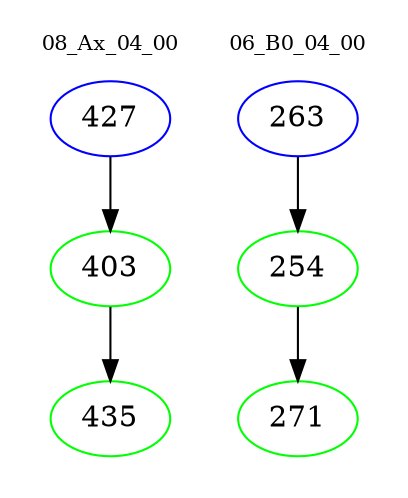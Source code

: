 digraph{
subgraph cluster_0 {
color = white
label = "08_Ax_04_00";
fontsize=10;
T0_427 [label="427", color="blue"]
T0_427 -> T0_403 [color="black"]
T0_403 [label="403", color="green"]
T0_403 -> T0_435 [color="black"]
T0_435 [label="435", color="green"]
}
subgraph cluster_1 {
color = white
label = "06_B0_04_00";
fontsize=10;
T1_263 [label="263", color="blue"]
T1_263 -> T1_254 [color="black"]
T1_254 [label="254", color="green"]
T1_254 -> T1_271 [color="black"]
T1_271 [label="271", color="green"]
}
}
